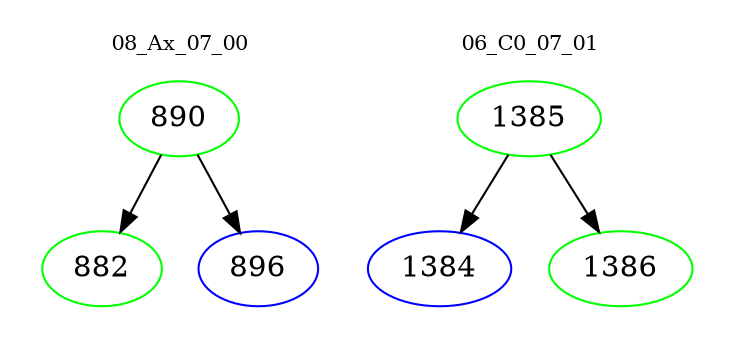 digraph{
subgraph cluster_0 {
color = white
label = "08_Ax_07_00";
fontsize=10;
T0_890 [label="890", color="green"]
T0_890 -> T0_882 [color="black"]
T0_882 [label="882", color="green"]
T0_890 -> T0_896 [color="black"]
T0_896 [label="896", color="blue"]
}
subgraph cluster_1 {
color = white
label = "06_C0_07_01";
fontsize=10;
T1_1385 [label="1385", color="green"]
T1_1385 -> T1_1384 [color="black"]
T1_1384 [label="1384", color="blue"]
T1_1385 -> T1_1386 [color="black"]
T1_1386 [label="1386", color="green"]
}
}
